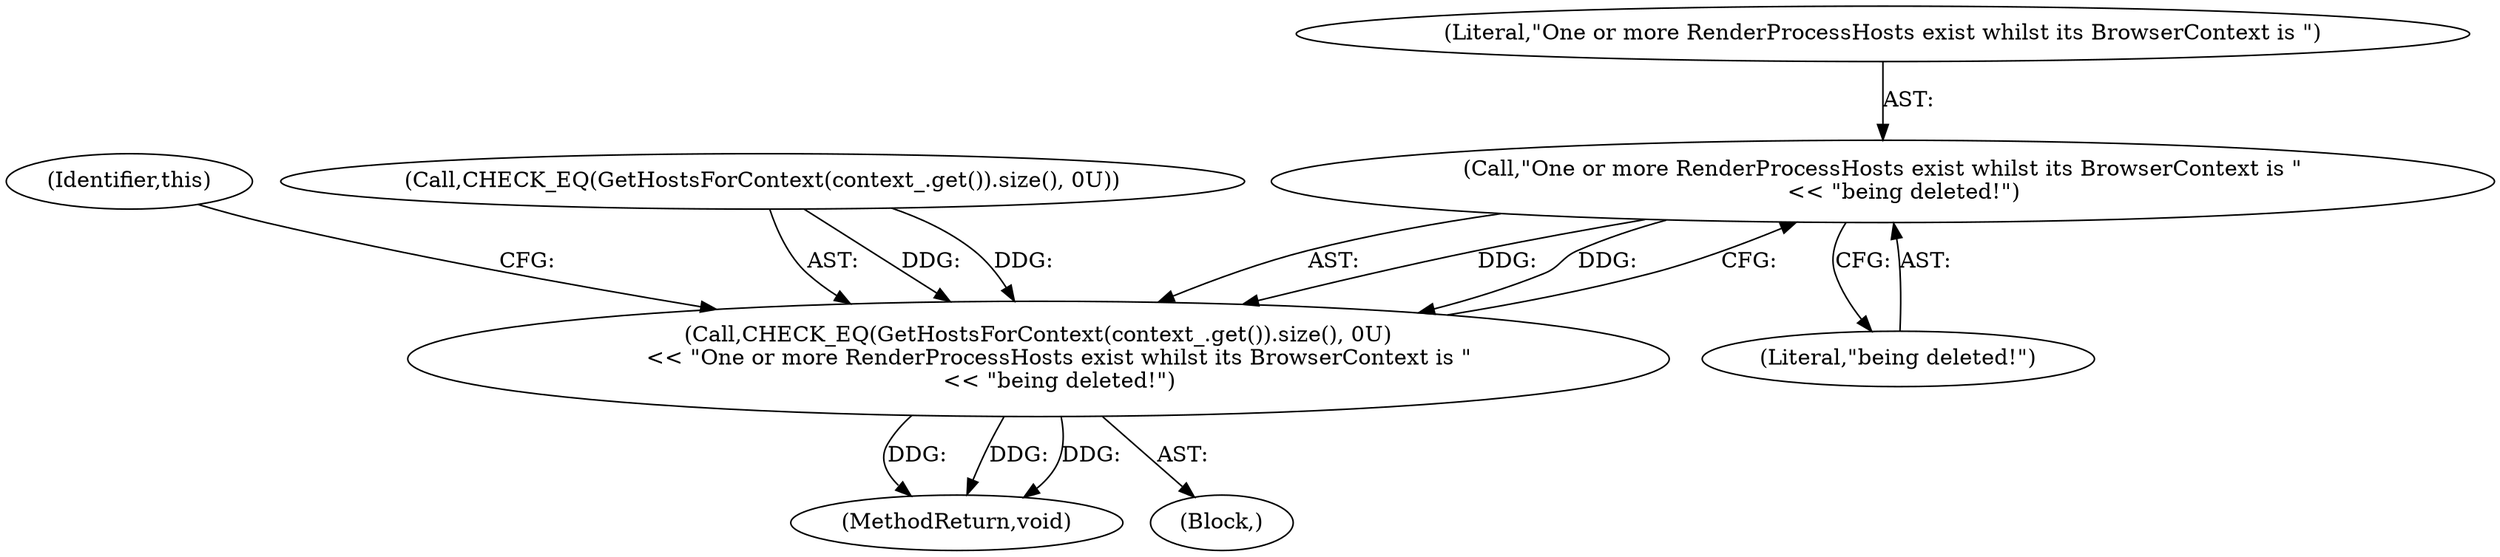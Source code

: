 digraph "0_launchpad_29014da83e5fc358d6bff0f574e9ed45e61a35ac_8@API" {
"1000110" [label="(Call,\"One or more RenderProcessHosts exist whilst its BrowserContext is \"\n      << \"being deleted!\")"];
"1000106" [label="(Call,CHECK_EQ(GetHostsForContext(context_.get()).size(), 0U)\n      << \"One or more RenderProcessHosts exist whilst its BrowserContext is \"\n      << \"being deleted!\")"];
"1000106" [label="(Call,CHECK_EQ(GetHostsForContext(context_.get()).size(), 0U)\n      << \"One or more RenderProcessHosts exist whilst its BrowserContext is \"\n      << \"being deleted!\")"];
"1000143" [label="(MethodReturn,void)"];
"1000110" [label="(Call,\"One or more RenderProcessHosts exist whilst its BrowserContext is \"\n      << \"being deleted!\")"];
"1000112" [label="(Literal,\"being deleted!\")"];
"1000111" [label="(Literal,\"One or more RenderProcessHosts exist whilst its BrowserContext is \")"];
"1000103" [label="(Block,)"];
"1000114" [label="(Identifier,this)"];
"1000107" [label="(Call,CHECK_EQ(GetHostsForContext(context_.get()).size(), 0U))"];
"1000110" -> "1000106"  [label="AST: "];
"1000110" -> "1000112"  [label="CFG: "];
"1000111" -> "1000110"  [label="AST: "];
"1000112" -> "1000110"  [label="AST: "];
"1000106" -> "1000110"  [label="CFG: "];
"1000110" -> "1000106"  [label="DDG: "];
"1000110" -> "1000106"  [label="DDG: "];
"1000106" -> "1000103"  [label="AST: "];
"1000107" -> "1000106"  [label="AST: "];
"1000114" -> "1000106"  [label="CFG: "];
"1000106" -> "1000143"  [label="DDG: "];
"1000106" -> "1000143"  [label="DDG: "];
"1000106" -> "1000143"  [label="DDG: "];
"1000107" -> "1000106"  [label="DDG: "];
"1000107" -> "1000106"  [label="DDG: "];
}
